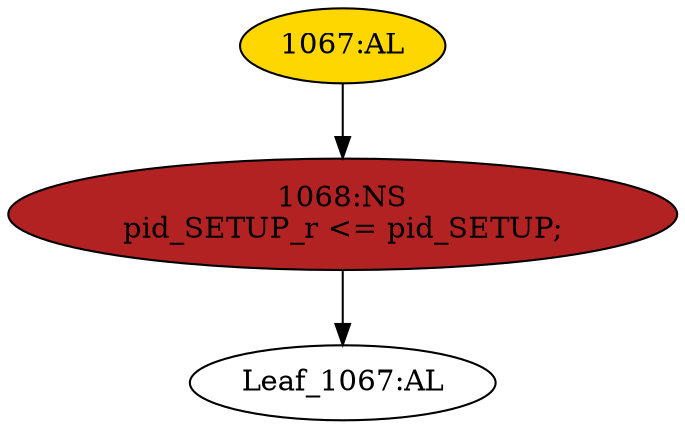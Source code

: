 strict digraph "" {
	node [label="\N"];
	"1067:AL"	 [ast="<pyverilog.vparser.ast.Always object at 0x7fae5e17ded0>",
		clk_sens=True,
		fillcolor=gold,
		label="1067:AL",
		sens="['clk']",
		statements="[]",
		style=filled,
		typ=Always,
		use_var="['pid_SETUP']"];
	"1068:NS"	 [ast="<pyverilog.vparser.ast.NonblockingSubstitution object at 0x7fae5e18a050>",
		fillcolor=firebrick,
		label="1068:NS
pid_SETUP_r <= pid_SETUP;",
		statements="[<pyverilog.vparser.ast.NonblockingSubstitution object at 0x7fae5e18a050>]",
		style=filled,
		typ=NonblockingSubstitution];
	"1067:AL" -> "1068:NS"	 [cond="[]",
		lineno=None];
	"Leaf_1067:AL"	 [def_var="['pid_SETUP_r']",
		label="Leaf_1067:AL"];
	"1068:NS" -> "Leaf_1067:AL"	 [cond="[]",
		lineno=None];
}
